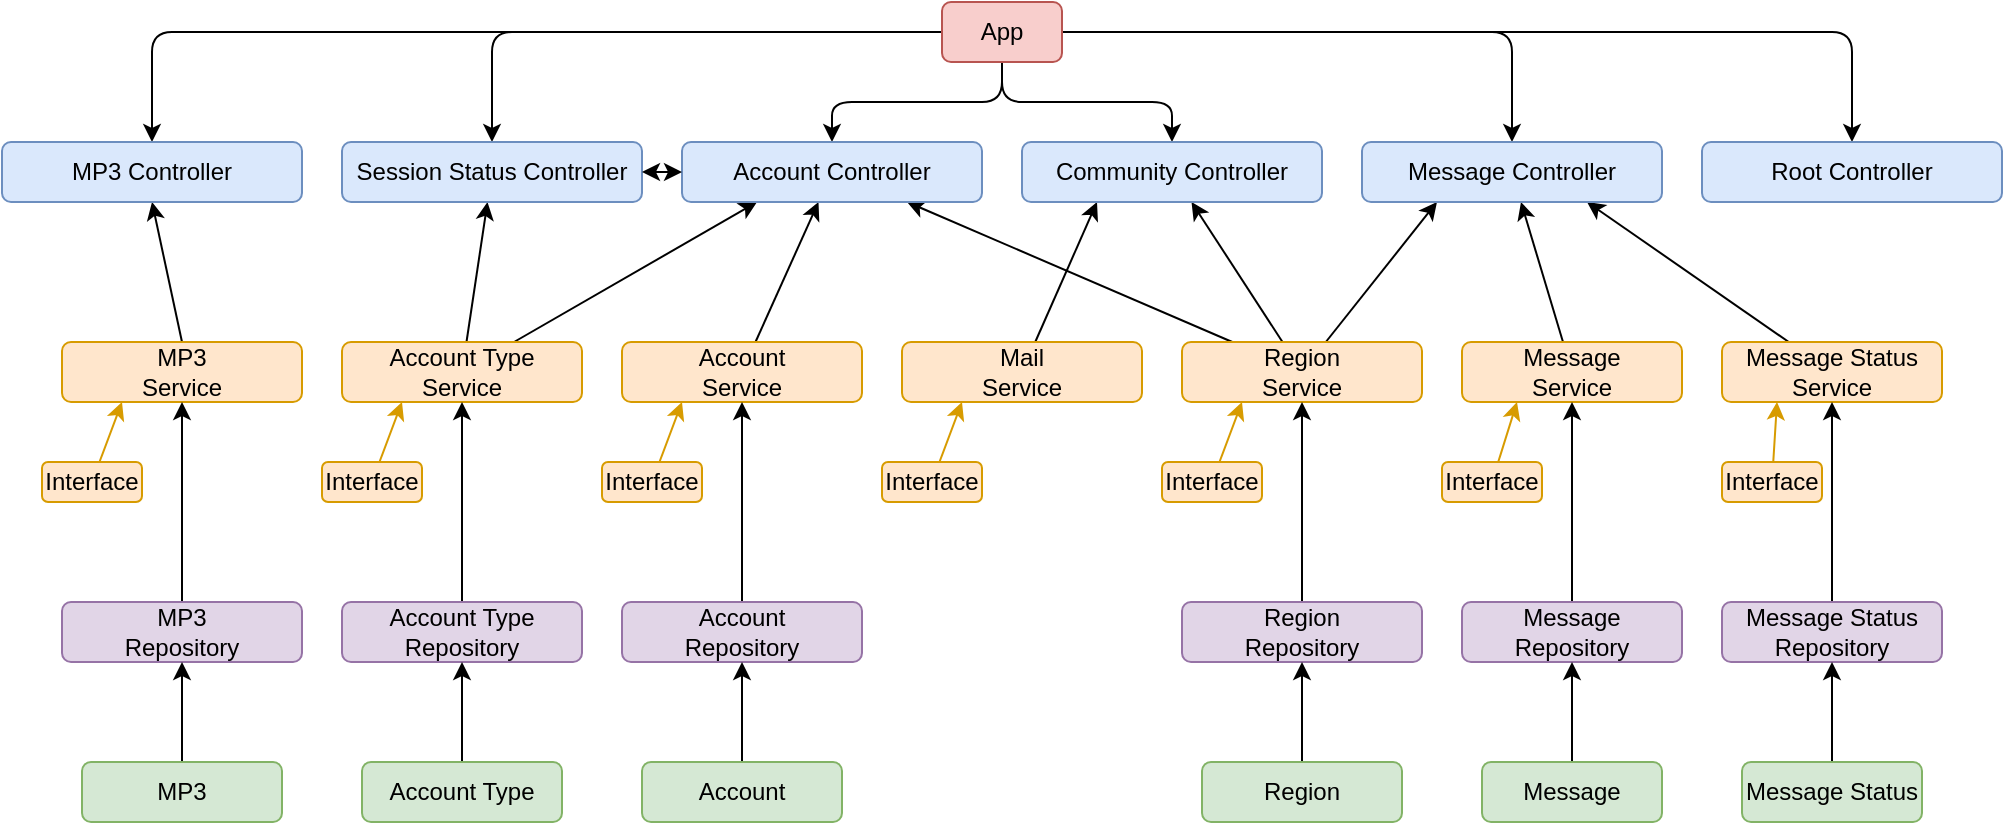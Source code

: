 <mxfile version="12.7.1"><diagram id="VswjMBLjGkinj4Tcw1r0" name="Page-1"><mxGraphModel dx="1002" dy="711" grid="1" gridSize="10" guides="1" tooltips="1" connect="1" arrows="1" fold="1" page="1" pageScale="1" pageWidth="1100" pageHeight="850" math="0" shadow="0"><root><mxCell id="0"/><mxCell id="1" parent="0"/><mxCell id="QPsFQJpOAvGfkXvkwB16-114" value="" style="edgeStyle=orthogonalEdgeStyle;orthogonalLoop=1;jettySize=auto;html=1;entryX=0.5;entryY=0;entryDx=0;entryDy=0;" edge="1" parent="1" source="QPsFQJpOAvGfkXvkwB16-1" target="QPsFQJpOAvGfkXvkwB16-30"><mxGeometry relative="1" as="geometry"><mxPoint x="430" y="50" as="targetPoint"/></mxGeometry></mxCell><mxCell id="QPsFQJpOAvGfkXvkwB16-115" style="edgeStyle=orthogonalEdgeStyle;orthogonalLoop=1;jettySize=auto;html=1;entryX=0.5;entryY=0;entryDx=0;entryDy=0;" edge="1" parent="1" source="QPsFQJpOAvGfkXvkwB16-1" target="QPsFQJpOAvGfkXvkwB16-28"><mxGeometry relative="1" as="geometry"/></mxCell><mxCell id="QPsFQJpOAvGfkXvkwB16-116" style="edgeStyle=orthogonalEdgeStyle;orthogonalLoop=1;jettySize=auto;html=1;entryX=0.5;entryY=0;entryDx=0;entryDy=0;" edge="1" parent="1" source="QPsFQJpOAvGfkXvkwB16-1" target="QPsFQJpOAvGfkXvkwB16-31"><mxGeometry relative="1" as="geometry"/></mxCell><mxCell id="QPsFQJpOAvGfkXvkwB16-117" style="edgeStyle=orthogonalEdgeStyle;orthogonalLoop=1;jettySize=auto;html=1;entryX=0.5;entryY=0;entryDx=0;entryDy=0;" edge="1" parent="1" source="QPsFQJpOAvGfkXvkwB16-1" target="QPsFQJpOAvGfkXvkwB16-33"><mxGeometry relative="1" as="geometry"/></mxCell><mxCell id="QPsFQJpOAvGfkXvkwB16-118" style="edgeStyle=orthogonalEdgeStyle;orthogonalLoop=1;jettySize=auto;html=1;entryX=0.5;entryY=0;entryDx=0;entryDy=0;" edge="1" parent="1" source="QPsFQJpOAvGfkXvkwB16-1" target="QPsFQJpOAvGfkXvkwB16-34"><mxGeometry relative="1" as="geometry"/></mxCell><mxCell id="QPsFQJpOAvGfkXvkwB16-119" style="edgeStyle=orthogonalEdgeStyle;orthogonalLoop=1;jettySize=auto;html=1;entryX=0.5;entryY=0;entryDx=0;entryDy=0;" edge="1" parent="1" source="QPsFQJpOAvGfkXvkwB16-1" target="QPsFQJpOAvGfkXvkwB16-29"><mxGeometry relative="1" as="geometry"/></mxCell><mxCell id="QPsFQJpOAvGfkXvkwB16-1" value="App" style="rounded=1;whiteSpace=wrap;html=1;fillColor=#f8cecc;strokeColor=#b85450;" vertex="1" parent="1"><mxGeometry x="510" y="30" width="60" height="30" as="geometry"/></mxCell><mxCell id="QPsFQJpOAvGfkXvkwB16-42" value="" style="edgeStyle=none;orthogonalLoop=1;jettySize=auto;html=1;" edge="1" parent="1" source="QPsFQJpOAvGfkXvkwB16-10" target="QPsFQJpOAvGfkXvkwB16-31"><mxGeometry relative="1" as="geometry"/></mxCell><mxCell id="QPsFQJpOAvGfkXvkwB16-10" value="&lt;div&gt;Account&lt;/div&gt;&lt;div&gt;Service&lt;br&gt;&lt;/div&gt;" style="rounded=1;whiteSpace=wrap;html=1;fillColor=#ffe6cc;strokeColor=#d79b00;" vertex="1" parent="1"><mxGeometry x="350" y="200" width="120" height="30" as="geometry"/></mxCell><mxCell id="QPsFQJpOAvGfkXvkwB16-40" value="" style="edgeStyle=none;orthogonalLoop=1;jettySize=auto;html=1;" edge="1" parent="1" source="QPsFQJpOAvGfkXvkwB16-11" target="QPsFQJpOAvGfkXvkwB16-28"><mxGeometry relative="1" as="geometry"/></mxCell><mxCell id="QPsFQJpOAvGfkXvkwB16-41" value="" style="edgeStyle=none;orthogonalLoop=1;jettySize=auto;html=1;entryX=0.25;entryY=1;entryDx=0;entryDy=0;" edge="1" parent="1" source="QPsFQJpOAvGfkXvkwB16-11" target="QPsFQJpOAvGfkXvkwB16-31"><mxGeometry relative="1" as="geometry"/></mxCell><mxCell id="QPsFQJpOAvGfkXvkwB16-11" value="&lt;div&gt;Account Type&lt;/div&gt;&lt;div&gt;Service&lt;br&gt;&lt;/div&gt;" style="rounded=1;whiteSpace=wrap;html=1;fillColor=#ffe6cc;strokeColor=#d79b00;" vertex="1" parent="1"><mxGeometry x="210" y="200" width="120" height="30" as="geometry"/></mxCell><mxCell id="QPsFQJpOAvGfkXvkwB16-44" value="" style="edgeStyle=none;orthogonalLoop=1;jettySize=auto;html=1;" edge="1" parent="1" source="QPsFQJpOAvGfkXvkwB16-12" target="QPsFQJpOAvGfkXvkwB16-33"><mxGeometry relative="1" as="geometry"/></mxCell><mxCell id="QPsFQJpOAvGfkXvkwB16-45" value="" style="edgeStyle=none;orthogonalLoop=1;jettySize=auto;html=1;entryX=0.25;entryY=1;entryDx=0;entryDy=0;" edge="1" parent="1" source="QPsFQJpOAvGfkXvkwB16-12" target="QPsFQJpOAvGfkXvkwB16-34"><mxGeometry relative="1" as="geometry"/></mxCell><mxCell id="QPsFQJpOAvGfkXvkwB16-46" value="" style="edgeStyle=none;orthogonalLoop=1;jettySize=auto;html=1;entryX=0.75;entryY=1;entryDx=0;entryDy=0;" edge="1" parent="1" source="QPsFQJpOAvGfkXvkwB16-12" target="QPsFQJpOAvGfkXvkwB16-31"><mxGeometry relative="1" as="geometry"/></mxCell><mxCell id="QPsFQJpOAvGfkXvkwB16-12" value="&lt;div&gt;Region&lt;/div&gt;&lt;div&gt;Service&lt;br&gt;&lt;/div&gt;" style="rounded=1;whiteSpace=wrap;html=1;fillColor=#ffe6cc;strokeColor=#d79b00;" vertex="1" parent="1"><mxGeometry x="630" y="200" width="120" height="30" as="geometry"/></mxCell><mxCell id="QPsFQJpOAvGfkXvkwB16-43" value="" style="edgeStyle=none;orthogonalLoop=1;jettySize=auto;html=1;entryX=0.25;entryY=1;entryDx=0;entryDy=0;" edge="1" parent="1" source="QPsFQJpOAvGfkXvkwB16-13" target="QPsFQJpOAvGfkXvkwB16-33"><mxGeometry relative="1" as="geometry"/></mxCell><mxCell id="QPsFQJpOAvGfkXvkwB16-13" value="&lt;div&gt;Mail&lt;/div&gt;&lt;div&gt;Service&lt;br&gt;&lt;/div&gt;" style="rounded=1;whiteSpace=wrap;html=1;fillColor=#ffe6cc;strokeColor=#d79b00;" vertex="1" parent="1"><mxGeometry x="490" y="200" width="120" height="30" as="geometry"/></mxCell><mxCell id="QPsFQJpOAvGfkXvkwB16-47" value="" style="edgeStyle=none;orthogonalLoop=1;jettySize=auto;html=1;" edge="1" parent="1" source="QPsFQJpOAvGfkXvkwB16-14" target="QPsFQJpOAvGfkXvkwB16-34"><mxGeometry relative="1" as="geometry"/></mxCell><mxCell id="QPsFQJpOAvGfkXvkwB16-14" value="&lt;div&gt;Message&lt;br&gt;&lt;/div&gt;&lt;div&gt;Service&lt;br&gt;&lt;/div&gt;" style="rounded=1;whiteSpace=wrap;html=1;fillColor=#ffe6cc;strokeColor=#d79b00;" vertex="1" parent="1"><mxGeometry x="770" y="200" width="110" height="30" as="geometry"/></mxCell><mxCell id="QPsFQJpOAvGfkXvkwB16-48" value="" style="edgeStyle=none;orthogonalLoop=1;jettySize=auto;html=1;entryX=0.75;entryY=1;entryDx=0;entryDy=0;" edge="1" parent="1" source="QPsFQJpOAvGfkXvkwB16-15" target="QPsFQJpOAvGfkXvkwB16-34"><mxGeometry relative="1" as="geometry"/></mxCell><mxCell id="QPsFQJpOAvGfkXvkwB16-15" value="&lt;div&gt;Message Status&lt;/div&gt;&lt;div&gt;Service&lt;br&gt;&lt;/div&gt;" style="rounded=1;whiteSpace=wrap;html=1;fillColor=#ffe6cc;strokeColor=#d79b00;" vertex="1" parent="1"><mxGeometry x="900" y="200" width="110" height="30" as="geometry"/></mxCell><mxCell id="QPsFQJpOAvGfkXvkwB16-38" style="edgeStyle=none;orthogonalLoop=1;jettySize=auto;html=1;entryX=0.5;entryY=1;entryDx=0;entryDy=0;exitX=0.5;exitY=0;exitDx=0;exitDy=0;" edge="1" parent="1" source="QPsFQJpOAvGfkXvkwB16-16" target="QPsFQJpOAvGfkXvkwB16-30"><mxGeometry relative="1" as="geometry"/></mxCell><mxCell id="QPsFQJpOAvGfkXvkwB16-16" value="&lt;div&gt;MP3&lt;/div&gt;&lt;div&gt;Service&lt;br&gt;&lt;/div&gt;" style="rounded=1;whiteSpace=wrap;html=1;fillColor=#ffe6cc;strokeColor=#d79b00;" vertex="1" parent="1"><mxGeometry x="70" y="200" width="120" height="30" as="geometry"/></mxCell><mxCell id="QPsFQJpOAvGfkXvkwB16-28" value="Session Status Controller" style="rounded=1;whiteSpace=wrap;html=1;fillColor=#dae8fc;strokeColor=#6c8ebf;" vertex="1" parent="1"><mxGeometry x="210" y="100" width="150" height="30" as="geometry"/></mxCell><mxCell id="QPsFQJpOAvGfkXvkwB16-29" value="Root Controller" style="rounded=1;whiteSpace=wrap;html=1;fillColor=#dae8fc;strokeColor=#6c8ebf;" vertex="1" parent="1"><mxGeometry x="890" y="100" width="150" height="30" as="geometry"/></mxCell><mxCell id="QPsFQJpOAvGfkXvkwB16-30" value="MP3 Controller" style="rounded=1;whiteSpace=wrap;html=1;fillColor=#dae8fc;strokeColor=#6c8ebf;" vertex="1" parent="1"><mxGeometry x="40" y="100" width="150" height="30" as="geometry"/></mxCell><mxCell id="QPsFQJpOAvGfkXvkwB16-31" value="Account Controller" style="rounded=1;whiteSpace=wrap;html=1;fillColor=#dae8fc;strokeColor=#6c8ebf;" vertex="1" parent="1"><mxGeometry x="380" y="100" width="150" height="30" as="geometry"/></mxCell><mxCell id="QPsFQJpOAvGfkXvkwB16-33" value="Community Controller" style="rounded=1;whiteSpace=wrap;html=1;fillColor=#dae8fc;strokeColor=#6c8ebf;" vertex="1" parent="1"><mxGeometry x="550" y="100" width="150" height="30" as="geometry"/></mxCell><mxCell id="QPsFQJpOAvGfkXvkwB16-34" value="Message Controller" style="rounded=1;whiteSpace=wrap;html=1;fillColor=#dae8fc;strokeColor=#6c8ebf;" vertex="1" parent="1"><mxGeometry x="720" y="100" width="150" height="30" as="geometry"/></mxCell><mxCell id="QPsFQJpOAvGfkXvkwB16-86" value="" style="edgeStyle=none;orthogonalLoop=1;jettySize=auto;html=1;entryX=0.5;entryY=1;entryDx=0;entryDy=0;" edge="1" parent="1" source="QPsFQJpOAvGfkXvkwB16-49" target="QPsFQJpOAvGfkXvkwB16-10"><mxGeometry relative="1" as="geometry"><mxPoint x="410" y="250" as="targetPoint"/></mxGeometry></mxCell><mxCell id="QPsFQJpOAvGfkXvkwB16-49" value="&lt;div&gt;Account&lt;/div&gt;&lt;div&gt;Repository&lt;br&gt;&lt;/div&gt;" style="rounded=1;whiteSpace=wrap;html=1;fillColor=#e1d5e7;strokeColor=#9673a6;" vertex="1" parent="1"><mxGeometry x="350" y="330" width="120" height="30" as="geometry"/></mxCell><mxCell id="QPsFQJpOAvGfkXvkwB16-80" value="" style="edgeStyle=none;orthogonalLoop=1;jettySize=auto;html=1;entryX=0.5;entryY=1;entryDx=0;entryDy=0;" edge="1" parent="1" source="QPsFQJpOAvGfkXvkwB16-50" target="QPsFQJpOAvGfkXvkwB16-11"><mxGeometry relative="1" as="geometry"><mxPoint x="270" y="250" as="targetPoint"/></mxGeometry></mxCell><mxCell id="QPsFQJpOAvGfkXvkwB16-50" value="&lt;div&gt;Account Type&lt;/div&gt;&lt;div&gt;Repository&lt;br&gt;&lt;/div&gt;" style="rounded=1;whiteSpace=wrap;html=1;fillColor=#e1d5e7;strokeColor=#9673a6;" vertex="1" parent="1"><mxGeometry x="210" y="330" width="120" height="30" as="geometry"/></mxCell><mxCell id="QPsFQJpOAvGfkXvkwB16-88" value="" style="edgeStyle=none;orthogonalLoop=1;jettySize=auto;html=1;entryX=0.5;entryY=1;entryDx=0;entryDy=0;" edge="1" parent="1" source="QPsFQJpOAvGfkXvkwB16-51" target="QPsFQJpOAvGfkXvkwB16-12"><mxGeometry relative="1" as="geometry"><mxPoint x="690" y="250" as="targetPoint"/></mxGeometry></mxCell><mxCell id="QPsFQJpOAvGfkXvkwB16-51" value="&lt;div&gt;Region&lt;/div&gt;&lt;div&gt;Repository&lt;br&gt;&lt;/div&gt;" style="rounded=1;whiteSpace=wrap;html=1;fillColor=#e1d5e7;strokeColor=#9673a6;" vertex="1" parent="1"><mxGeometry x="630" y="330" width="120" height="30" as="geometry"/></mxCell><mxCell id="QPsFQJpOAvGfkXvkwB16-89" style="edgeStyle=none;orthogonalLoop=1;jettySize=auto;html=1;entryX=0.5;entryY=1;entryDx=0;entryDy=0;" edge="1" parent="1" source="QPsFQJpOAvGfkXvkwB16-53" target="QPsFQJpOAvGfkXvkwB16-14"><mxGeometry relative="1" as="geometry"/></mxCell><mxCell id="QPsFQJpOAvGfkXvkwB16-53" value="&lt;div&gt;Message&lt;br&gt;&lt;/div&gt;&lt;div&gt;Repository&lt;br&gt;&lt;/div&gt;" style="rounded=1;whiteSpace=wrap;html=1;fillColor=#e1d5e7;strokeColor=#9673a6;" vertex="1" parent="1"><mxGeometry x="770" y="330" width="110" height="30" as="geometry"/></mxCell><mxCell id="QPsFQJpOAvGfkXvkwB16-90" style="edgeStyle=none;orthogonalLoop=1;jettySize=auto;html=1;entryX=0.5;entryY=1;entryDx=0;entryDy=0;" edge="1" parent="1" source="QPsFQJpOAvGfkXvkwB16-54" target="QPsFQJpOAvGfkXvkwB16-15"><mxGeometry relative="1" as="geometry"/></mxCell><mxCell id="QPsFQJpOAvGfkXvkwB16-54" value="&lt;div&gt;Message Status&lt;/div&gt;&lt;div&gt;Repository&lt;br&gt;&lt;/div&gt;" style="rounded=1;whiteSpace=wrap;html=1;fillColor=#e1d5e7;strokeColor=#9673a6;" vertex="1" parent="1"><mxGeometry x="900" y="330" width="110" height="30" as="geometry"/></mxCell><mxCell id="QPsFQJpOAvGfkXvkwB16-78" value="" style="edgeStyle=none;orthogonalLoop=1;jettySize=auto;html=1;entryX=0.5;entryY=1;entryDx=0;entryDy=0;" edge="1" parent="1" source="QPsFQJpOAvGfkXvkwB16-55" target="QPsFQJpOAvGfkXvkwB16-16"><mxGeometry relative="1" as="geometry"><mxPoint x="130" y="250" as="targetPoint"/></mxGeometry></mxCell><mxCell id="QPsFQJpOAvGfkXvkwB16-55" value="&lt;div&gt;MP3&lt;/div&gt;&lt;div&gt;Repository&lt;br&gt;&lt;/div&gt;" style="rounded=1;whiteSpace=wrap;html=1;fillColor=#e1d5e7;strokeColor=#9673a6;" vertex="1" parent="1"><mxGeometry x="70" y="330" width="120" height="30" as="geometry"/></mxCell><mxCell id="QPsFQJpOAvGfkXvkwB16-109" style="edgeStyle=none;orthogonalLoop=1;jettySize=auto;html=1;entryX=0.5;entryY=1;entryDx=0;entryDy=0;" edge="1" parent="1" source="QPsFQJpOAvGfkXvkwB16-56" target="QPsFQJpOAvGfkXvkwB16-49"><mxGeometry relative="1" as="geometry"/></mxCell><mxCell id="QPsFQJpOAvGfkXvkwB16-56" value="Account" style="rounded=1;whiteSpace=wrap;html=1;fillColor=#d5e8d4;strokeColor=#82b366;" vertex="1" parent="1"><mxGeometry x="360" y="410" width="100" height="30" as="geometry"/></mxCell><mxCell id="QPsFQJpOAvGfkXvkwB16-108" style="edgeStyle=none;orthogonalLoop=1;jettySize=auto;html=1;entryX=0.5;entryY=1;entryDx=0;entryDy=0;" edge="1" parent="1" source="QPsFQJpOAvGfkXvkwB16-57" target="QPsFQJpOAvGfkXvkwB16-50"><mxGeometry relative="1" as="geometry"><mxPoint x="270" y="370" as="targetPoint"/></mxGeometry></mxCell><mxCell id="QPsFQJpOAvGfkXvkwB16-57" value="&lt;div&gt;Account Type&lt;/div&gt;" style="rounded=1;whiteSpace=wrap;html=1;fillColor=#d5e8d4;strokeColor=#82b366;" vertex="1" parent="1"><mxGeometry x="220" y="410" width="100" height="30" as="geometry"/></mxCell><mxCell id="QPsFQJpOAvGfkXvkwB16-110" style="edgeStyle=none;orthogonalLoop=1;jettySize=auto;html=1;entryX=0.5;entryY=1;entryDx=0;entryDy=0;" edge="1" parent="1" source="QPsFQJpOAvGfkXvkwB16-58" target="QPsFQJpOAvGfkXvkwB16-51"><mxGeometry relative="1" as="geometry"/></mxCell><mxCell id="QPsFQJpOAvGfkXvkwB16-58" value="&lt;div&gt;Region&lt;/div&gt;" style="rounded=1;whiteSpace=wrap;html=1;fillColor=#d5e8d4;strokeColor=#82b366;" vertex="1" parent="1"><mxGeometry x="640" y="410" width="100" height="30" as="geometry"/></mxCell><mxCell id="QPsFQJpOAvGfkXvkwB16-111" style="edgeStyle=none;orthogonalLoop=1;jettySize=auto;html=1;entryX=0.5;entryY=1;entryDx=0;entryDy=0;" edge="1" parent="1" source="QPsFQJpOAvGfkXvkwB16-60" target="QPsFQJpOAvGfkXvkwB16-53"><mxGeometry relative="1" as="geometry"/></mxCell><mxCell id="QPsFQJpOAvGfkXvkwB16-60" value="&lt;div&gt;Message&lt;br&gt;&lt;/div&gt;" style="rounded=1;whiteSpace=wrap;html=1;fillColor=#d5e8d4;strokeColor=#82b366;" vertex="1" parent="1"><mxGeometry x="780" y="410" width="90" height="30" as="geometry"/></mxCell><mxCell id="QPsFQJpOAvGfkXvkwB16-112" style="edgeStyle=none;orthogonalLoop=1;jettySize=auto;html=1;entryX=0.5;entryY=1;entryDx=0;entryDy=0;" edge="1" parent="1" source="QPsFQJpOAvGfkXvkwB16-61" target="QPsFQJpOAvGfkXvkwB16-54"><mxGeometry relative="1" as="geometry"/></mxCell><mxCell id="QPsFQJpOAvGfkXvkwB16-61" value="&lt;div&gt;Message Status&lt;/div&gt;" style="rounded=1;whiteSpace=wrap;html=1;fillColor=#d5e8d4;strokeColor=#82b366;" vertex="1" parent="1"><mxGeometry x="910" y="410" width="90" height="30" as="geometry"/></mxCell><mxCell id="QPsFQJpOAvGfkXvkwB16-107" style="edgeStyle=none;orthogonalLoop=1;jettySize=auto;html=1;entryX=0.5;entryY=1;entryDx=0;entryDy=0;" edge="1" parent="1" source="QPsFQJpOAvGfkXvkwB16-62" target="QPsFQJpOAvGfkXvkwB16-55"><mxGeometry relative="1" as="geometry"/></mxCell><mxCell id="QPsFQJpOAvGfkXvkwB16-62" value="&lt;div&gt;MP3&lt;/div&gt;" style="rounded=1;whiteSpace=wrap;html=1;fillColor=#d5e8d4;strokeColor=#82b366;" vertex="1" parent="1"><mxGeometry x="80" y="410" width="100" height="30" as="geometry"/></mxCell><mxCell id="QPsFQJpOAvGfkXvkwB16-74" style="edgeStyle=none;orthogonalLoop=1;jettySize=auto;html=1;entryX=0.25;entryY=1;entryDx=0;entryDy=0;fillColor=#ffe6cc;strokeColor=#d79b00;" edge="1" parent="1" source="QPsFQJpOAvGfkXvkwB16-69" target="QPsFQJpOAvGfkXvkwB16-16"><mxGeometry relative="1" as="geometry"/></mxCell><mxCell id="QPsFQJpOAvGfkXvkwB16-69" value="Interface" style="rounded=1;whiteSpace=wrap;html=1;fillColor=#ffe6cc;strokeColor=#d79b00;" vertex="1" parent="1"><mxGeometry x="60" y="260" width="50" height="20" as="geometry"/></mxCell><mxCell id="QPsFQJpOAvGfkXvkwB16-84" value="" style="endArrow=classic;startArrow=classic;html=1;exitX=0;exitY=0.5;exitDx=0;exitDy=0;entryX=1;entryY=0.5;entryDx=0;entryDy=0;" edge="1" parent="1" source="QPsFQJpOAvGfkXvkwB16-31" target="QPsFQJpOAvGfkXvkwB16-28"><mxGeometry width="50" height="50" relative="1" as="geometry"><mxPoint x="374" y="40" as="sourcePoint"/><mxPoint x="350" y="40" as="targetPoint"/></mxGeometry></mxCell><mxCell id="QPsFQJpOAvGfkXvkwB16-101" style="edgeStyle=none;orthogonalLoop=1;jettySize=auto;html=1;entryX=0.25;entryY=1;entryDx=0;entryDy=0;fillColor=#ffe6cc;strokeColor=#d79b00;" edge="1" parent="1" source="QPsFQJpOAvGfkXvkwB16-91" target="QPsFQJpOAvGfkXvkwB16-11"><mxGeometry relative="1" as="geometry"/></mxCell><mxCell id="QPsFQJpOAvGfkXvkwB16-91" value="Interface" style="rounded=1;whiteSpace=wrap;html=1;fillColor=#ffe6cc;strokeColor=#d79b00;" vertex="1" parent="1"><mxGeometry x="200" y="260" width="50" height="20" as="geometry"/></mxCell><mxCell id="QPsFQJpOAvGfkXvkwB16-102" style="edgeStyle=none;orthogonalLoop=1;jettySize=auto;html=1;entryX=0.25;entryY=1;entryDx=0;entryDy=0;fillColor=#ffe6cc;strokeColor=#d79b00;" edge="1" parent="1" source="QPsFQJpOAvGfkXvkwB16-93" target="QPsFQJpOAvGfkXvkwB16-10"><mxGeometry relative="1" as="geometry"/></mxCell><mxCell id="QPsFQJpOAvGfkXvkwB16-93" value="Interface" style="rounded=1;whiteSpace=wrap;html=1;fillColor=#ffe6cc;strokeColor=#d79b00;" vertex="1" parent="1"><mxGeometry x="340" y="260" width="50" height="20" as="geometry"/></mxCell><mxCell id="QPsFQJpOAvGfkXvkwB16-104" style="edgeStyle=none;orthogonalLoop=1;jettySize=auto;html=1;entryX=0.25;entryY=1;entryDx=0;entryDy=0;fillColor=#ffe6cc;strokeColor=#d79b00;" edge="1" parent="1" source="QPsFQJpOAvGfkXvkwB16-94" target="QPsFQJpOAvGfkXvkwB16-12"><mxGeometry relative="1" as="geometry"/></mxCell><mxCell id="QPsFQJpOAvGfkXvkwB16-94" value="Interface" style="rounded=1;whiteSpace=wrap;html=1;fillColor=#ffe6cc;strokeColor=#d79b00;" vertex="1" parent="1"><mxGeometry x="620" y="260" width="50" height="20" as="geometry"/></mxCell><mxCell id="QPsFQJpOAvGfkXvkwB16-103" style="edgeStyle=none;orthogonalLoop=1;jettySize=auto;html=1;entryX=0.25;entryY=1;entryDx=0;entryDy=0;fillColor=#ffe6cc;strokeColor=#d79b00;" edge="1" parent="1" source="QPsFQJpOAvGfkXvkwB16-95" target="QPsFQJpOAvGfkXvkwB16-13"><mxGeometry relative="1" as="geometry"/></mxCell><mxCell id="QPsFQJpOAvGfkXvkwB16-95" value="Interface" style="rounded=1;whiteSpace=wrap;html=1;fillColor=#ffe6cc;strokeColor=#d79b00;" vertex="1" parent="1"><mxGeometry x="480" y="260" width="50" height="20" as="geometry"/></mxCell><mxCell id="QPsFQJpOAvGfkXvkwB16-105" style="edgeStyle=none;orthogonalLoop=1;jettySize=auto;html=1;entryX=0.25;entryY=1;entryDx=0;entryDy=0;fillColor=#ffe6cc;strokeColor=#d79b00;" edge="1" parent="1" source="QPsFQJpOAvGfkXvkwB16-96" target="QPsFQJpOAvGfkXvkwB16-14"><mxGeometry relative="1" as="geometry"/></mxCell><mxCell id="QPsFQJpOAvGfkXvkwB16-96" value="Interface" style="rounded=1;whiteSpace=wrap;html=1;fillColor=#ffe6cc;strokeColor=#d79b00;" vertex="1" parent="1"><mxGeometry x="760" y="260" width="50" height="20" as="geometry"/></mxCell><mxCell id="QPsFQJpOAvGfkXvkwB16-106" style="edgeStyle=none;orthogonalLoop=1;jettySize=auto;html=1;entryX=0.25;entryY=1;entryDx=0;entryDy=0;fillColor=#ffe6cc;strokeColor=#d79b00;" edge="1" parent="1" source="QPsFQJpOAvGfkXvkwB16-97" target="QPsFQJpOAvGfkXvkwB16-15"><mxGeometry relative="1" as="geometry"/></mxCell><mxCell id="QPsFQJpOAvGfkXvkwB16-97" value="Interface" style="rounded=1;whiteSpace=wrap;html=1;fillColor=#ffe6cc;strokeColor=#d79b00;" vertex="1" parent="1"><mxGeometry x="900" y="260" width="50" height="20" as="geometry"/></mxCell></root></mxGraphModel></diagram></mxfile>